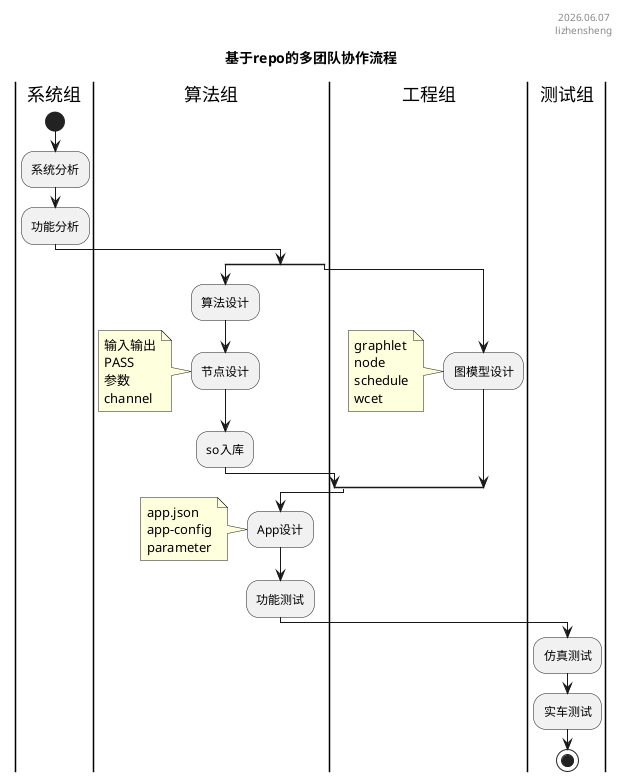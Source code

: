 @startuml cgf-dev-cycle
hide empty description
skinparam monochrome false
title 基于repo的多团队协作流程
header %date("yyyy.MM.dd") \n lizhensheng

|系统组|
start
:系统分析;
:功能分析;

split

|算法组|
:算法设计;
:节点设计;
note left
    输入输出
    PASS
    参数
    channel
end note
:so入库;

split again

|工程组|
:图模型设计;
note left
    graphlet
    node
    schedule
    wcet
end note

end split

|算法组|
:App设计;
note left
    app.json
    app-config
    parameter
end note
:功能测试;

|测试组|
:仿真测试;
:实车测试;

stop

@enduml